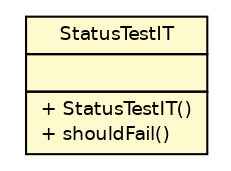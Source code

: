 #!/usr/local/bin/dot
#
# Class diagram 
# Generated by UMLGraph version R5_6-24-gf6e263 (http://www.umlgraph.org/)
#

digraph G {
	edge [fontname="Helvetica",fontsize=10,labelfontname="Helvetica",labelfontsize=10];
	node [fontname="Helvetica",fontsize=10,shape=plaintext];
	nodesep=0.25;
	ranksep=0.5;
	// org.nicepop.domain.StatusTestIT
	c12 [label=<<table title="org.nicepop.domain.StatusTestIT" border="0" cellborder="1" cellspacing="0" cellpadding="2" port="p" bgcolor="lemonChiffon" href="./StatusTestIT.html">
		<tr><td><table border="0" cellspacing="0" cellpadding="1">
<tr><td align="center" balign="center"> StatusTestIT </td></tr>
		</table></td></tr>
		<tr><td><table border="0" cellspacing="0" cellpadding="1">
<tr><td align="left" balign="left">  </td></tr>
		</table></td></tr>
		<tr><td><table border="0" cellspacing="0" cellpadding="1">
<tr><td align="left" balign="left"> + StatusTestIT() </td></tr>
<tr><td align="left" balign="left"> + shouldFail() </td></tr>
		</table></td></tr>
		</table>>, URL="./StatusTestIT.html", fontname="Helvetica", fontcolor="black", fontsize=9.0];
}

